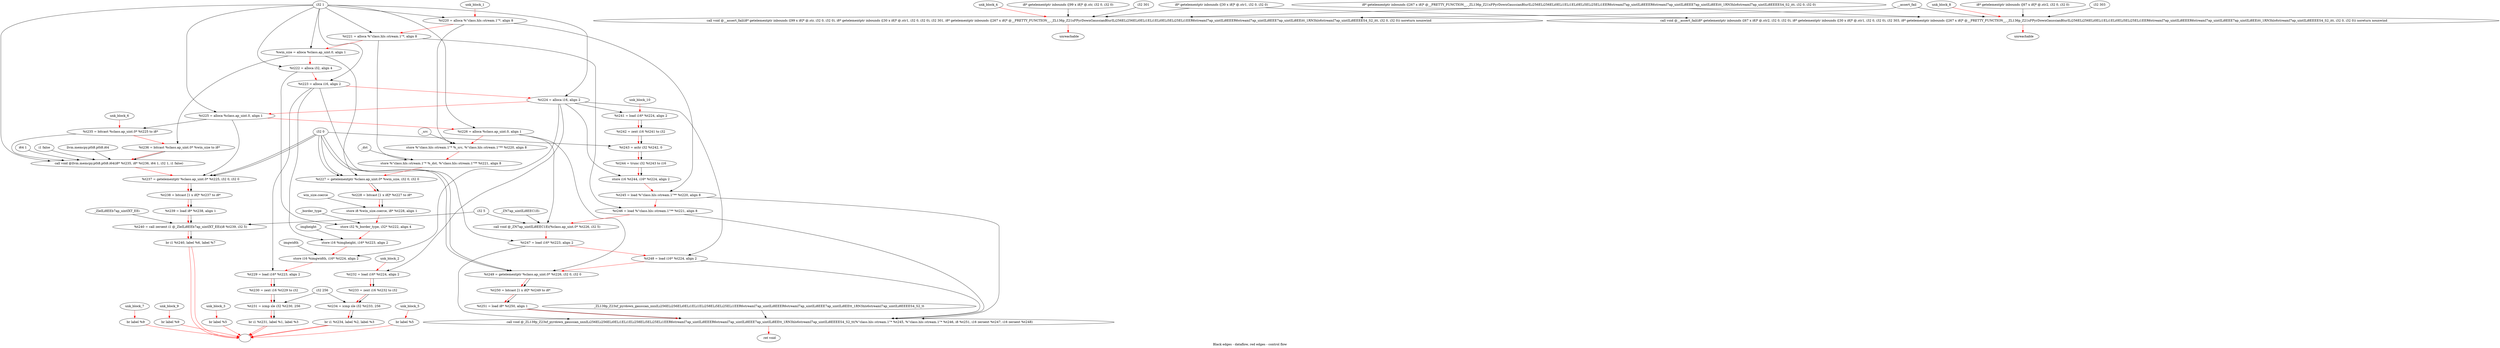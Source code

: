 digraph G {
compound=true
label="Black edges - dataflow, red edges - control flow"
"t220" [label="  %t220 = alloca %\"class.hls::stream.1\"*, align 8"]
"t221" [label="  %t221 = alloca %\"class.hls::stream.1\"*, align 8"]
"win_size" [label="  %win_size = alloca %class.ap_uint.0, align 1"]
"t222" [label="  %t222 = alloca i32, align 4"]
"t223" [label="  %t223 = alloca i16, align 2"]
"t224" [label="  %t224 = alloca i16, align 2"]
"t225" [label="  %t225 = alloca %class.ap_uint.0, align 1"]
"t226" [label="  %t226 = alloca %class.ap_uint.0, align 1"]
"_1" [label="  store %\"class.hls::stream.1\"* %_src, %\"class.hls::stream.1\"** %t220, align 8"]
"_2" [label="  store %\"class.hls::stream.1\"* %_dst, %\"class.hls::stream.1\"** %t221, align 8"]
"t227" [label="  %t227 = getelementptr %class.ap_uint.0* %win_size, i32 0, i32 0"]
"t228" [label="  %t228 = bitcast [1 x i8]* %t227 to i8*"]
"_3" [label="  store i8 %win_size.coerce, i8* %t228, align 1"]
"_4" [label="  store i32 %_border_type, i32* %t222, align 4"]
"_5" [label="  store i16 %imgheight, i16* %t223, align 2"]
"_6" [label="  store i16 %imgwidth, i16* %t224, align 2"]
"t229" [label="  %t229 = load i16* %t223, align 2"]
"t230" [label="  %t230 = zext i16 %t229 to i32"]
"t231" [label="  %t231 = icmp sle i32 %t230, 256"]
"_7" [label="  br i1 %t231, label %1, label %3"]
"unk_block_1" -> "t220"[color=red]
"i32 1" -> "t220"
"t220" -> "t221"[color=red weight=2]
"i32 1" -> "t221"
"t221" -> "win_size"[color=red weight=2]
"i32 1" -> "win_size"
"win_size" -> "t222"[color=red weight=2]
"i32 1" -> "t222"
"t222" -> "t223"[color=red weight=2]
"i32 1" -> "t223"
"t223" -> "t224"[color=red weight=2]
"i32 1" -> "t224"
"t224" -> "t225"[color=red weight=2]
"i32 1" -> "t225"
"t225" -> "t226"[color=red weight=2]
"i32 1" -> "t226"
"t226" -> "_1"[color=red weight=2]
"_src" -> "_1"
"t220" -> "_1"
"_1" -> "_2"[color=red weight=2]
"_dst" -> "_2"
"t221" -> "_2"
"_2" -> "t227"[color=red weight=2]
"win_size" -> "t227"
"i32 0" -> "t227"
"i32 0" -> "t227"
"t227" -> "t228"[color=red weight=2]
"t227" -> "t228"
"t228" -> "_3"[color=red weight=2]
"win_size.coerce" -> "_3"
"t228" -> "_3"
"_3" -> "_4"[color=red weight=2]
"_border_type" -> "_4"
"t222" -> "_4"
"_4" -> "_5"[color=red weight=2]
"imgheight" -> "_5"
"t223" -> "_5"
"_5" -> "_6"[color=red weight=2]
"imgwidth" -> "_6"
"t224" -> "_6"
"_6" -> "t229"[color=red weight=2]
"t223" -> "t229"
"t229" -> "t230"[color=red weight=2]
"t229" -> "t230"
"t230" -> "t231"[color=red weight=2]
"t230" -> "t231"
"i32 256" -> "t231"
"t231" -> "_7"[color=red weight=2]
"t231" -> "_7"
"_7" -> ""[color=red]
"_7" -> ""[color=red]

"t232" [label="  %t232 = load i16* %t224, align 2"]
"t233" [label="  %t233 = zext i16 %t232 to i32"]
"t234" [label="  %t234 = icmp sle i32 %t233, 256"]
"_8" [label="  br i1 %t234, label %2, label %3"]
"unk_block_2" -> "t232"[color=red]
"t224" -> "t232"
"t232" -> "t233"[color=red weight=2]
"t232" -> "t233"
"t233" -> "t234"[color=red weight=2]
"t233" -> "t234"
"i32 256" -> "t234"
"t234" -> "_8"[color=red weight=2]
"t234" -> "_8"
"_8" -> ""[color=red]
"_8" -> ""[color=red]

"_9" [label="  br label %5"]
"unk_block_3" -> "_9"[color=red]
"_9" -> ""[color=red]

"_10" [label="  call void @__assert_fail(i8* getelementptr inbounds ([99 x i8]* @.str, i32 0, i32 0), i8* getelementptr inbounds ([30 x i8]* @.str1, i32 0, i32 0), i32 301, i8* getelementptr inbounds ([267 x i8]* @__PRETTY_FUNCTION__._ZL136p_Z21xFPyrDownGaussianBlurILi256ELi256ELi0ELi1ELi1ELi0ELi5ELi25ELi1EER6streamI7ap_uintILi8EEER6streamI7ap_uintILi8EEE7ap_uintILi8EEitt_1RN3hls6streamI7ap_uintILi8EEEES4_S2_itt, i32 0, i32 0)) noreturn nounwind"]
"_11" [label="  unreachable"]
"unk_block_4" -> "_10"[color=red]
"i8* getelementptr inbounds ([99 x i8]* @.str, i32 0, i32 0)" -> "_10"
"i8* getelementptr inbounds ([30 x i8]* @.str1, i32 0, i32 0)" -> "_10"
"i32 301" -> "_10"
"i8* getelementptr inbounds ([267 x i8]* @__PRETTY_FUNCTION__._ZL136p_Z21xFPyrDownGaussianBlurILi256ELi256ELi0ELi1ELi1ELi0ELi5ELi25ELi1EER6streamI7ap_uintILi8EEER6streamI7ap_uintILi8EEE7ap_uintILi8EEitt_1RN3hls6streamI7ap_uintILi8EEEES4_S2_itt, i32 0, i32 0)" -> "_10"
"__assert_fail" -> "_10"
"_10" -> "_11"[color=red weight=2]

"_12" [label="  br label %5"]
"unk_block_5" -> "_12"[color=red]
"_12" -> ""[color=red]

"t235" [label="  %t235 = bitcast %class.ap_uint.0* %t225 to i8*"]
"t236" [label="  %t236 = bitcast %class.ap_uint.0* %win_size to i8*"]
"_13" [label="  call void @llvm.memcpy.p0i8.p0i8.i64(i8* %t235, i8* %t236, i64 1, i32 1, i1 false)"]
"t237" [label="  %t237 = getelementptr %class.ap_uint.0* %t225, i32 0, i32 0"]
"t238" [label="  %t238 = bitcast [1 x i8]* %t237 to i8*"]
"t239" [label="  %t239 = load i8* %t238, align 1"]
"t240" [label="  %t240 = call zeroext i1 @_ZleILi8EEb7ap_uintIXT_EEi(i8 %t239, i32 5)"]
"_14" [label="  br i1 %t240, label %6, label %7"]
"unk_block_6" -> "t235"[color=red]
"t225" -> "t235"
"t235" -> "t236"[color=red weight=2]
"win_size" -> "t236"
"t236" -> "_13"[color=red weight=2]
"t235" -> "_13"
"t236" -> "_13"
"i64 1" -> "_13"
"i32 1" -> "_13"
"i1 false" -> "_13"
"llvm.memcpy.p0i8.p0i8.i64" -> "_13"
"_13" -> "t237"[color=red weight=2]
"t225" -> "t237"
"i32 0" -> "t237"
"i32 0" -> "t237"
"t237" -> "t238"[color=red weight=2]
"t237" -> "t238"
"t238" -> "t239"[color=red weight=2]
"t238" -> "t239"
"t239" -> "t240"[color=red weight=2]
"t239" -> "t240"
"i32 5" -> "t240"
"_ZleILi8EEb7ap_uintIXT_EEi" -> "t240"
"t240" -> "_14"[color=red weight=2]
"t240" -> "_14"
"_14" -> ""[color=red]
"_14" -> ""[color=red]

"_15" [label="  br label %9"]
"unk_block_7" -> "_15"[color=red]
"_15" -> ""[color=red]

"_16" [label="  call void @__assert_fail(i8* getelementptr inbounds ([67 x i8]* @.str2, i32 0, i32 0), i8* getelementptr inbounds ([30 x i8]* @.str1, i32 0, i32 0), i32 303, i8* getelementptr inbounds ([267 x i8]* @__PRETTY_FUNCTION__._ZL136p_Z21xFPyrDownGaussianBlurILi256ELi256ELi0ELi1ELi1ELi0ELi5ELi25ELi1EER6streamI7ap_uintILi8EEER6streamI7ap_uintILi8EEE7ap_uintILi8EEitt_1RN3hls6streamI7ap_uintILi8EEEES4_S2_itt, i32 0, i32 0)) noreturn nounwind"]
"_17" [label="  unreachable"]
"unk_block_8" -> "_16"[color=red]
"i8* getelementptr inbounds ([67 x i8]* @.str2, i32 0, i32 0)" -> "_16"
"i8* getelementptr inbounds ([30 x i8]* @.str1, i32 0, i32 0)" -> "_16"
"i32 303" -> "_16"
"i8* getelementptr inbounds ([267 x i8]* @__PRETTY_FUNCTION__._ZL136p_Z21xFPyrDownGaussianBlurILi256ELi256ELi0ELi1ELi1ELi0ELi5ELi25ELi1EER6streamI7ap_uintILi8EEER6streamI7ap_uintILi8EEE7ap_uintILi8EEitt_1RN3hls6streamI7ap_uintILi8EEEES4_S2_itt, i32 0, i32 0)" -> "_16"
"__assert_fail" -> "_16"
"_16" -> "_17"[color=red weight=2]

"_18" [label="  br label %9"]
"unk_block_9" -> "_18"[color=red]
"_18" -> ""[color=red]

"t241" [label="  %t241 = load i16* %t224, align 2"]
"t242" [label="  %t242 = zext i16 %t241 to i32"]
"t243" [label="  %t243 = ashr i32 %t242, 0"]
"t244" [label="  %t244 = trunc i32 %t243 to i16"]
"_19" [label="  store i16 %t244, i16* %t224, align 2"]
"t245" [label="  %t245 = load %\"class.hls::stream.1\"** %t220, align 8"]
"t246" [label="  %t246 = load %\"class.hls::stream.1\"** %t221, align 8"]
"_20" [label="  call void @_ZN7ap_uintILi8EEC1Ei(%class.ap_uint.0* %t226, i32 5)"]
"t247" [label="  %t247 = load i16* %t223, align 2"]
"t248" [label="  %t248 = load i16* %t224, align 2"]
"t249" [label="  %t249 = getelementptr %class.ap_uint.0* %t226, i32 0, i32 0"]
"t250" [label="  %t250 = bitcast [1 x i8]* %t249 to i8*"]
"t251" [label="  %t251 = load i8* %t250, align 1"]
"_21" [label="  call void @_ZL139p_Z23xf_pyrdown_gaussian_nxnILi256ELi256ELi0ELi1ELi1ELi258ELi5ELi25ELi1EER6streamI7ap_uintILi8EEER6streamI7ap_uintILi8EEE7ap_uintILi8EEtt_1RN3hls6streamI7ap_uintILi8EEEES4_S2_tt(%\"class.hls::stream.1\"* %t245, %\"class.hls::stream.1\"* %t246, i8 %t251, i16 zeroext %t247, i16 zeroext %t248)"]
"_22" [label="  ret void"]
"unk_block_10" -> "t241"[color=red]
"t224" -> "t241"
"t241" -> "t242"[color=red weight=2]
"t241" -> "t242"
"t242" -> "t243"[color=red weight=2]
"t242" -> "t243"
"i32 0" -> "t243"
"t243" -> "t244"[color=red weight=2]
"t243" -> "t244"
"t244" -> "_19"[color=red weight=2]
"t244" -> "_19"
"t224" -> "_19"
"_19" -> "t245"[color=red weight=2]
"t220" -> "t245"
"t245" -> "t246"[color=red weight=2]
"t221" -> "t246"
"t246" -> "_20"[color=red weight=2]
"t226" -> "_20"
"i32 5" -> "_20"
"_ZN7ap_uintILi8EEC1Ei" -> "_20"
"_20" -> "t247"[color=red weight=2]
"t223" -> "t247"
"t247" -> "t248"[color=red weight=2]
"t224" -> "t248"
"t248" -> "t249"[color=red weight=2]
"t226" -> "t249"
"i32 0" -> "t249"
"i32 0" -> "t249"
"t249" -> "t250"[color=red weight=2]
"t249" -> "t250"
"t250" -> "t251"[color=red weight=2]
"t250" -> "t251"
"t251" -> "_21"[color=red weight=2]
"t245" -> "_21"
"t246" -> "_21"
"t251" -> "_21"
"t247" -> "_21"
"t248" -> "_21"
"_ZL139p_Z23xf_pyrdown_gaussian_nxnILi256ELi256ELi0ELi1ELi1ELi258ELi5ELi25ELi1EER6streamI7ap_uintILi8EEER6streamI7ap_uintILi8EEE7ap_uintILi8EEtt_1RN3hls6streamI7ap_uintILi8EEEES4_S2_tt" -> "_21"
"_21" -> "_22"[color=red weight=2]

}
